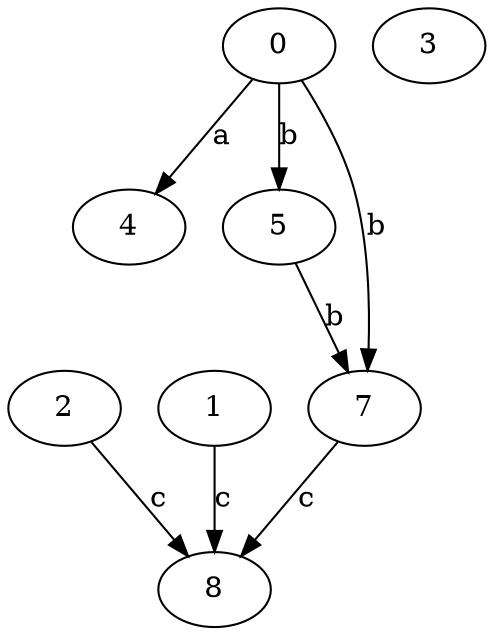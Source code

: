 strict digraph  {
2;
3;
0;
4;
1;
5;
7;
8;
2 -> 8  [label=c];
0 -> 4  [label=a];
0 -> 5  [label=b];
0 -> 7  [label=b];
1 -> 8  [label=c];
5 -> 7  [label=b];
7 -> 8  [label=c];
}
